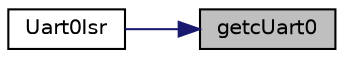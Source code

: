 digraph "getcUart0"
{
 // LATEX_PDF_SIZE
  edge [fontname="Helvetica",fontsize="10",labelfontname="Helvetica",labelfontsize="10"];
  node [fontname="Helvetica",fontsize="10",shape=record];
  rankdir="RL";
  Node19 [label="getcUart0",height=0.2,width=0.4,color="black", fillcolor="grey75", style="filled", fontcolor="black",tooltip="getcUart0()"];
  Node19 -> Node20 [dir="back",color="midnightblue",fontsize="10",style="solid",fontname="Helvetica"];
  Node20 [label="Uart0Isr",height=0.2,width=0.4,color="black", fillcolor="white", style="filled",URL="$tm4c123gh6pm__startup__ccs_8c.html#affa7c2cc09d04fc57b05c5644b1c8a68",tooltip="Uart0Isr(void)"];
}
